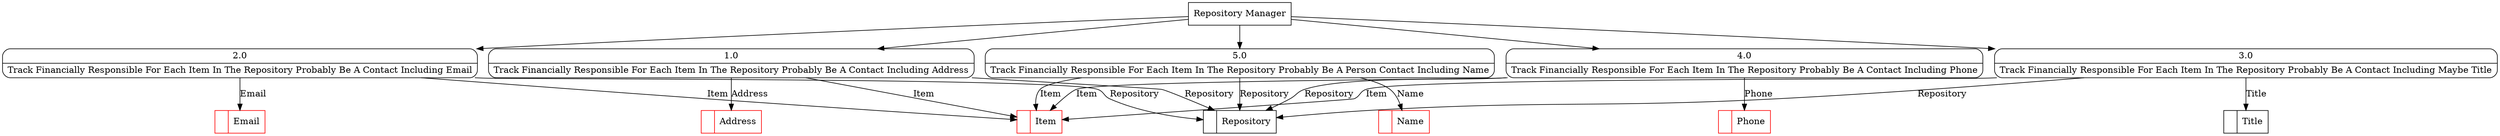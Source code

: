 digraph dfd2{ 
node[shape=record]
200 [label="<f0>  |<f1> Repository " ];
201 [label="<f0>  |<f1> Item " color=red];
202 [label="<f0>  |<f1> Address " color=red];
203 [label="<f0>  |<f1> Phone " color=red];
204 [label="<f0>  |<f1> Email " color=red];
205 [label="<f0>  |<f1> Name " color=red];
206 [label="<f0>  |<f1> Title " ];
207 [label="Repository Manager" shape=box];
208 [label="{<f0> 1.0|<f1> Track Financially Responsible For Each Item In The Repository Probably Be A Contact Including Address }" shape=Mrecord];
209 [label="{<f0> 2.0|<f1> Track Financially Responsible For Each Item In The Repository Probably Be A Contact Including Email }" shape=Mrecord];
210 [label="{<f0> 3.0|<f1> Track Financially Responsible For Each Item In The Repository Probably Be A Contact Including Maybe Title }" shape=Mrecord];
211 [label="{<f0> 4.0|<f1> Track Financially Responsible For Each Item In The Repository Probably Be A Contact Including Phone }" shape=Mrecord];
212 [label="{<f0> 5.0|<f1> Track Financially Responsible For Each Item In The Repository Probably Be A Person Contact Including Name }" shape=Mrecord];
207 -> 208
207 -> 209
207 -> 210
207 -> 211
207 -> 212
208 -> 202 [label="Address"]
208 -> 200 [label="Repository"]
208 -> 201 [label="Item"]
209 -> 204 [label="Email"]
209 -> 200 [label="Repository"]
209 -> 201 [label="Item"]
210 -> 206 [label="Title"]
210 -> 200 [label="Repository"]
210 -> 201 [label="Item"]
211 -> 203 [label="Phone"]
211 -> 200 [label="Repository"]
211 -> 201 [label="Item"]
212 -> 201 [label="Item"]
212 -> 200 [label="Repository"]
212 -> 205 [label="Name"]
}